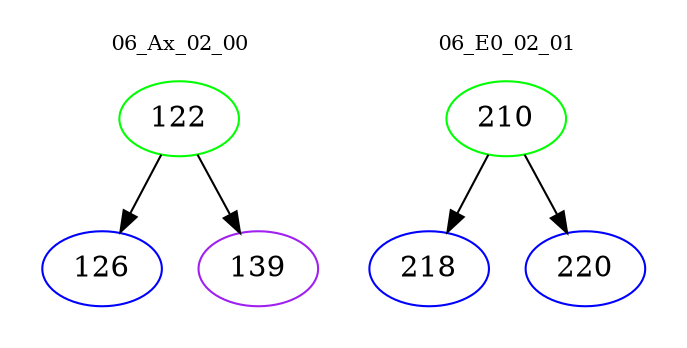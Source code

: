 digraph{
subgraph cluster_0 {
color = white
label = "06_Ax_02_00";
fontsize=10;
T0_122 [label="122", color="green"]
T0_122 -> T0_126 [color="black"]
T0_126 [label="126", color="blue"]
T0_122 -> T0_139 [color="black"]
T0_139 [label="139", color="purple"]
}
subgraph cluster_1 {
color = white
label = "06_E0_02_01";
fontsize=10;
T1_210 [label="210", color="green"]
T1_210 -> T1_218 [color="black"]
T1_218 [label="218", color="blue"]
T1_210 -> T1_220 [color="black"]
T1_220 [label="220", color="blue"]
}
}
